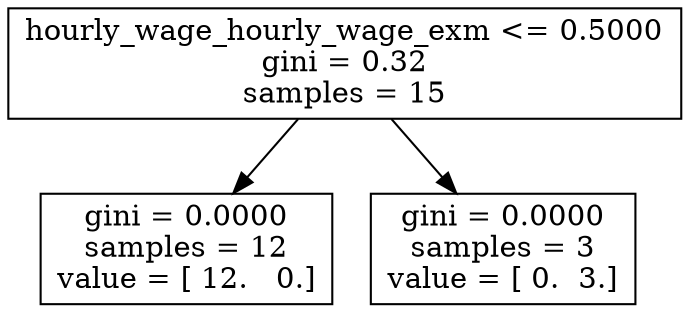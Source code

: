 digraph Tree {
0 [label="hourly_wage_hourly_wage_exm <= 0.5000\ngini = 0.32\nsamples = 15", shape="box"] ;
1 [label="gini = 0.0000\nsamples = 12\nvalue = [ 12.   0.]", shape="box"] ;
0 -> 1 ;
2 [label="gini = 0.0000\nsamples = 3\nvalue = [ 0.  3.]", shape="box"] ;
0 -> 2 ;
}